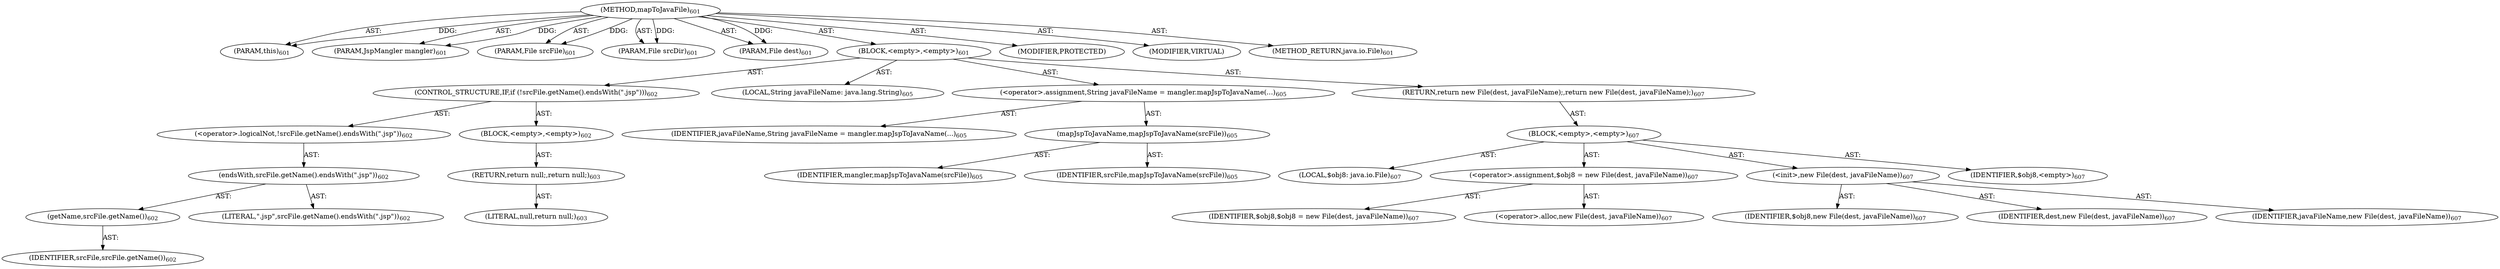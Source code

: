 digraph "mapToJavaFile" {  
"111669149735" [label = <(METHOD,mapToJavaFile)<SUB>601</SUB>> ]
"115964117056" [label = <(PARAM,this)<SUB>601</SUB>> ]
"115964117057" [label = <(PARAM,JspMangler mangler)<SUB>601</SUB>> ]
"115964117058" [label = <(PARAM,File srcFile)<SUB>601</SUB>> ]
"115964117059" [label = <(PARAM,File srcDir)<SUB>601</SUB>> ]
"115964117060" [label = <(PARAM,File dest)<SUB>601</SUB>> ]
"25769803859" [label = <(BLOCK,&lt;empty&gt;,&lt;empty&gt;)<SUB>601</SUB>> ]
"47244640293" [label = <(CONTROL_STRUCTURE,IF,if (!srcFile.getName().endsWith(&quot;.jsp&quot;)))<SUB>602</SUB>> ]
"30064771356" [label = <(&lt;operator&gt;.logicalNot,!srcFile.getName().endsWith(&quot;.jsp&quot;))<SUB>602</SUB>> ]
"30064771357" [label = <(endsWith,srcFile.getName().endsWith(&quot;.jsp&quot;))<SUB>602</SUB>> ]
"30064771358" [label = <(getName,srcFile.getName())<SUB>602</SUB>> ]
"68719476972" [label = <(IDENTIFIER,srcFile,srcFile.getName())<SUB>602</SUB>> ]
"90194313268" [label = <(LITERAL,&quot;.jsp&quot;,srcFile.getName().endsWith(&quot;.jsp&quot;))<SUB>602</SUB>> ]
"25769803860" [label = <(BLOCK,&lt;empty&gt;,&lt;empty&gt;)<SUB>602</SUB>> ]
"146028888085" [label = <(RETURN,return null;,return null;)<SUB>603</SUB>> ]
"90194313269" [label = <(LITERAL,null,return null;)<SUB>603</SUB>> ]
"94489280538" [label = <(LOCAL,String javaFileName: java.lang.String)<SUB>605</SUB>> ]
"30064771359" [label = <(&lt;operator&gt;.assignment,String javaFileName = mangler.mapJspToJavaName(...)<SUB>605</SUB>> ]
"68719476973" [label = <(IDENTIFIER,javaFileName,String javaFileName = mangler.mapJspToJavaName(...)<SUB>605</SUB>> ]
"30064771360" [label = <(mapJspToJavaName,mapJspToJavaName(srcFile))<SUB>605</SUB>> ]
"68719476974" [label = <(IDENTIFIER,mangler,mapJspToJavaName(srcFile))<SUB>605</SUB>> ]
"68719476975" [label = <(IDENTIFIER,srcFile,mapJspToJavaName(srcFile))<SUB>605</SUB>> ]
"146028888086" [label = <(RETURN,return new File(dest, javaFileName);,return new File(dest, javaFileName);)<SUB>607</SUB>> ]
"25769803861" [label = <(BLOCK,&lt;empty&gt;,&lt;empty&gt;)<SUB>607</SUB>> ]
"94489280539" [label = <(LOCAL,$obj8: java.io.File)<SUB>607</SUB>> ]
"30064771361" [label = <(&lt;operator&gt;.assignment,$obj8 = new File(dest, javaFileName))<SUB>607</SUB>> ]
"68719476976" [label = <(IDENTIFIER,$obj8,$obj8 = new File(dest, javaFileName))<SUB>607</SUB>> ]
"30064771362" [label = <(&lt;operator&gt;.alloc,new File(dest, javaFileName))<SUB>607</SUB>> ]
"30064771363" [label = <(&lt;init&gt;,new File(dest, javaFileName))<SUB>607</SUB>> ]
"68719476977" [label = <(IDENTIFIER,$obj8,new File(dest, javaFileName))<SUB>607</SUB>> ]
"68719476978" [label = <(IDENTIFIER,dest,new File(dest, javaFileName))<SUB>607</SUB>> ]
"68719476979" [label = <(IDENTIFIER,javaFileName,new File(dest, javaFileName))<SUB>607</SUB>> ]
"68719476980" [label = <(IDENTIFIER,$obj8,&lt;empty&gt;)<SUB>607</SUB>> ]
"133143986271" [label = <(MODIFIER,PROTECTED)> ]
"133143986272" [label = <(MODIFIER,VIRTUAL)> ]
"128849018919" [label = <(METHOD_RETURN,java.io.File)<SUB>601</SUB>> ]
  "111669149735" -> "115964117056"  [ label = "AST: "] 
  "111669149735" -> "115964117057"  [ label = "AST: "] 
  "111669149735" -> "115964117058"  [ label = "AST: "] 
  "111669149735" -> "115964117059"  [ label = "AST: "] 
  "111669149735" -> "115964117060"  [ label = "AST: "] 
  "111669149735" -> "25769803859"  [ label = "AST: "] 
  "111669149735" -> "133143986271"  [ label = "AST: "] 
  "111669149735" -> "133143986272"  [ label = "AST: "] 
  "111669149735" -> "128849018919"  [ label = "AST: "] 
  "25769803859" -> "47244640293"  [ label = "AST: "] 
  "25769803859" -> "94489280538"  [ label = "AST: "] 
  "25769803859" -> "30064771359"  [ label = "AST: "] 
  "25769803859" -> "146028888086"  [ label = "AST: "] 
  "47244640293" -> "30064771356"  [ label = "AST: "] 
  "47244640293" -> "25769803860"  [ label = "AST: "] 
  "30064771356" -> "30064771357"  [ label = "AST: "] 
  "30064771357" -> "30064771358"  [ label = "AST: "] 
  "30064771357" -> "90194313268"  [ label = "AST: "] 
  "30064771358" -> "68719476972"  [ label = "AST: "] 
  "25769803860" -> "146028888085"  [ label = "AST: "] 
  "146028888085" -> "90194313269"  [ label = "AST: "] 
  "30064771359" -> "68719476973"  [ label = "AST: "] 
  "30064771359" -> "30064771360"  [ label = "AST: "] 
  "30064771360" -> "68719476974"  [ label = "AST: "] 
  "30064771360" -> "68719476975"  [ label = "AST: "] 
  "146028888086" -> "25769803861"  [ label = "AST: "] 
  "25769803861" -> "94489280539"  [ label = "AST: "] 
  "25769803861" -> "30064771361"  [ label = "AST: "] 
  "25769803861" -> "30064771363"  [ label = "AST: "] 
  "25769803861" -> "68719476980"  [ label = "AST: "] 
  "30064771361" -> "68719476976"  [ label = "AST: "] 
  "30064771361" -> "30064771362"  [ label = "AST: "] 
  "30064771363" -> "68719476977"  [ label = "AST: "] 
  "30064771363" -> "68719476978"  [ label = "AST: "] 
  "30064771363" -> "68719476979"  [ label = "AST: "] 
  "111669149735" -> "115964117056"  [ label = "DDG: "] 
  "111669149735" -> "115964117057"  [ label = "DDG: "] 
  "111669149735" -> "115964117058"  [ label = "DDG: "] 
  "111669149735" -> "115964117059"  [ label = "DDG: "] 
  "111669149735" -> "115964117060"  [ label = "DDG: "] 
}
